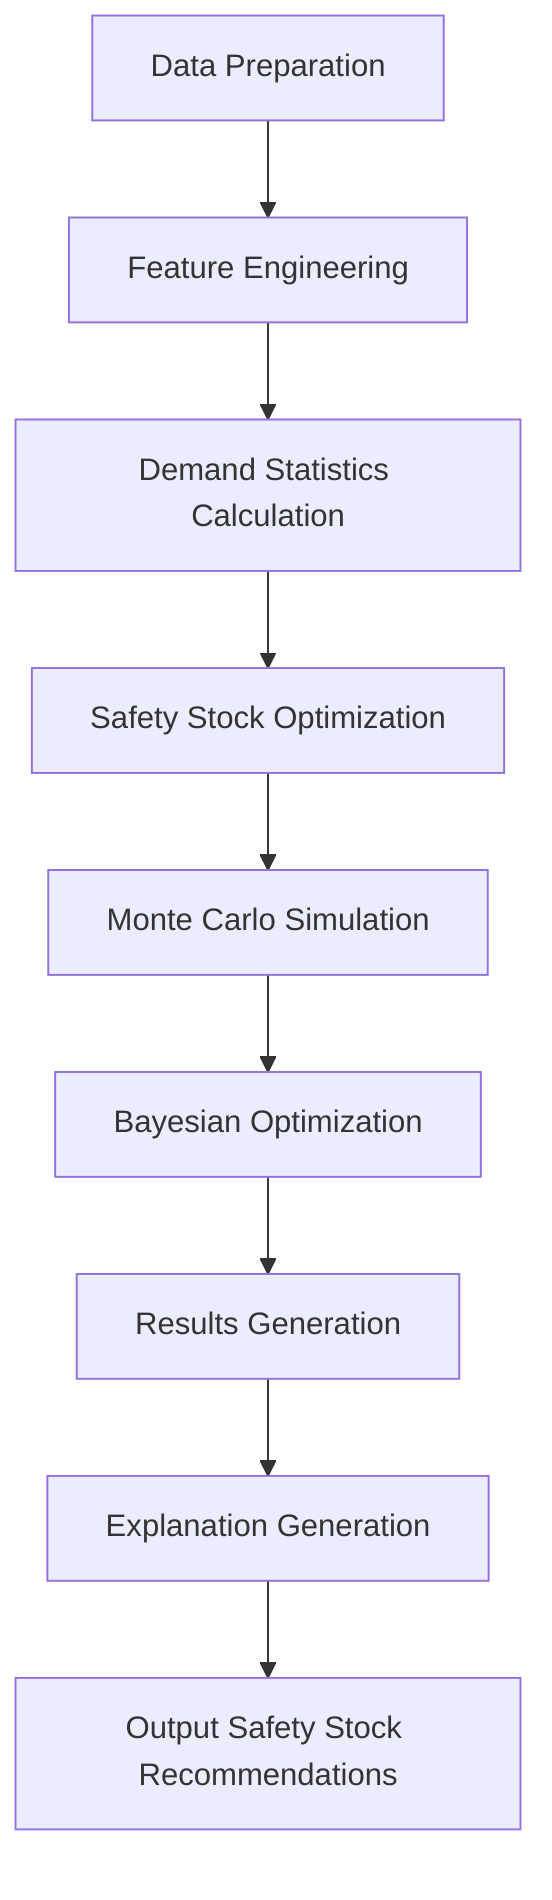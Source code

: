 graph TD
    A[Data Preparation] --> B[Feature Engineering]
    B --> C[Demand Statistics Calculation]
    C --> D[Safety Stock Optimization]
    D --> E[Monte Carlo Simulation]
    E --> F[Bayesian Optimization]
    F --> G[Results Generation]
    G --> H[Explanation Generation]
    H --> I[Output Safety Stock Recommendations]